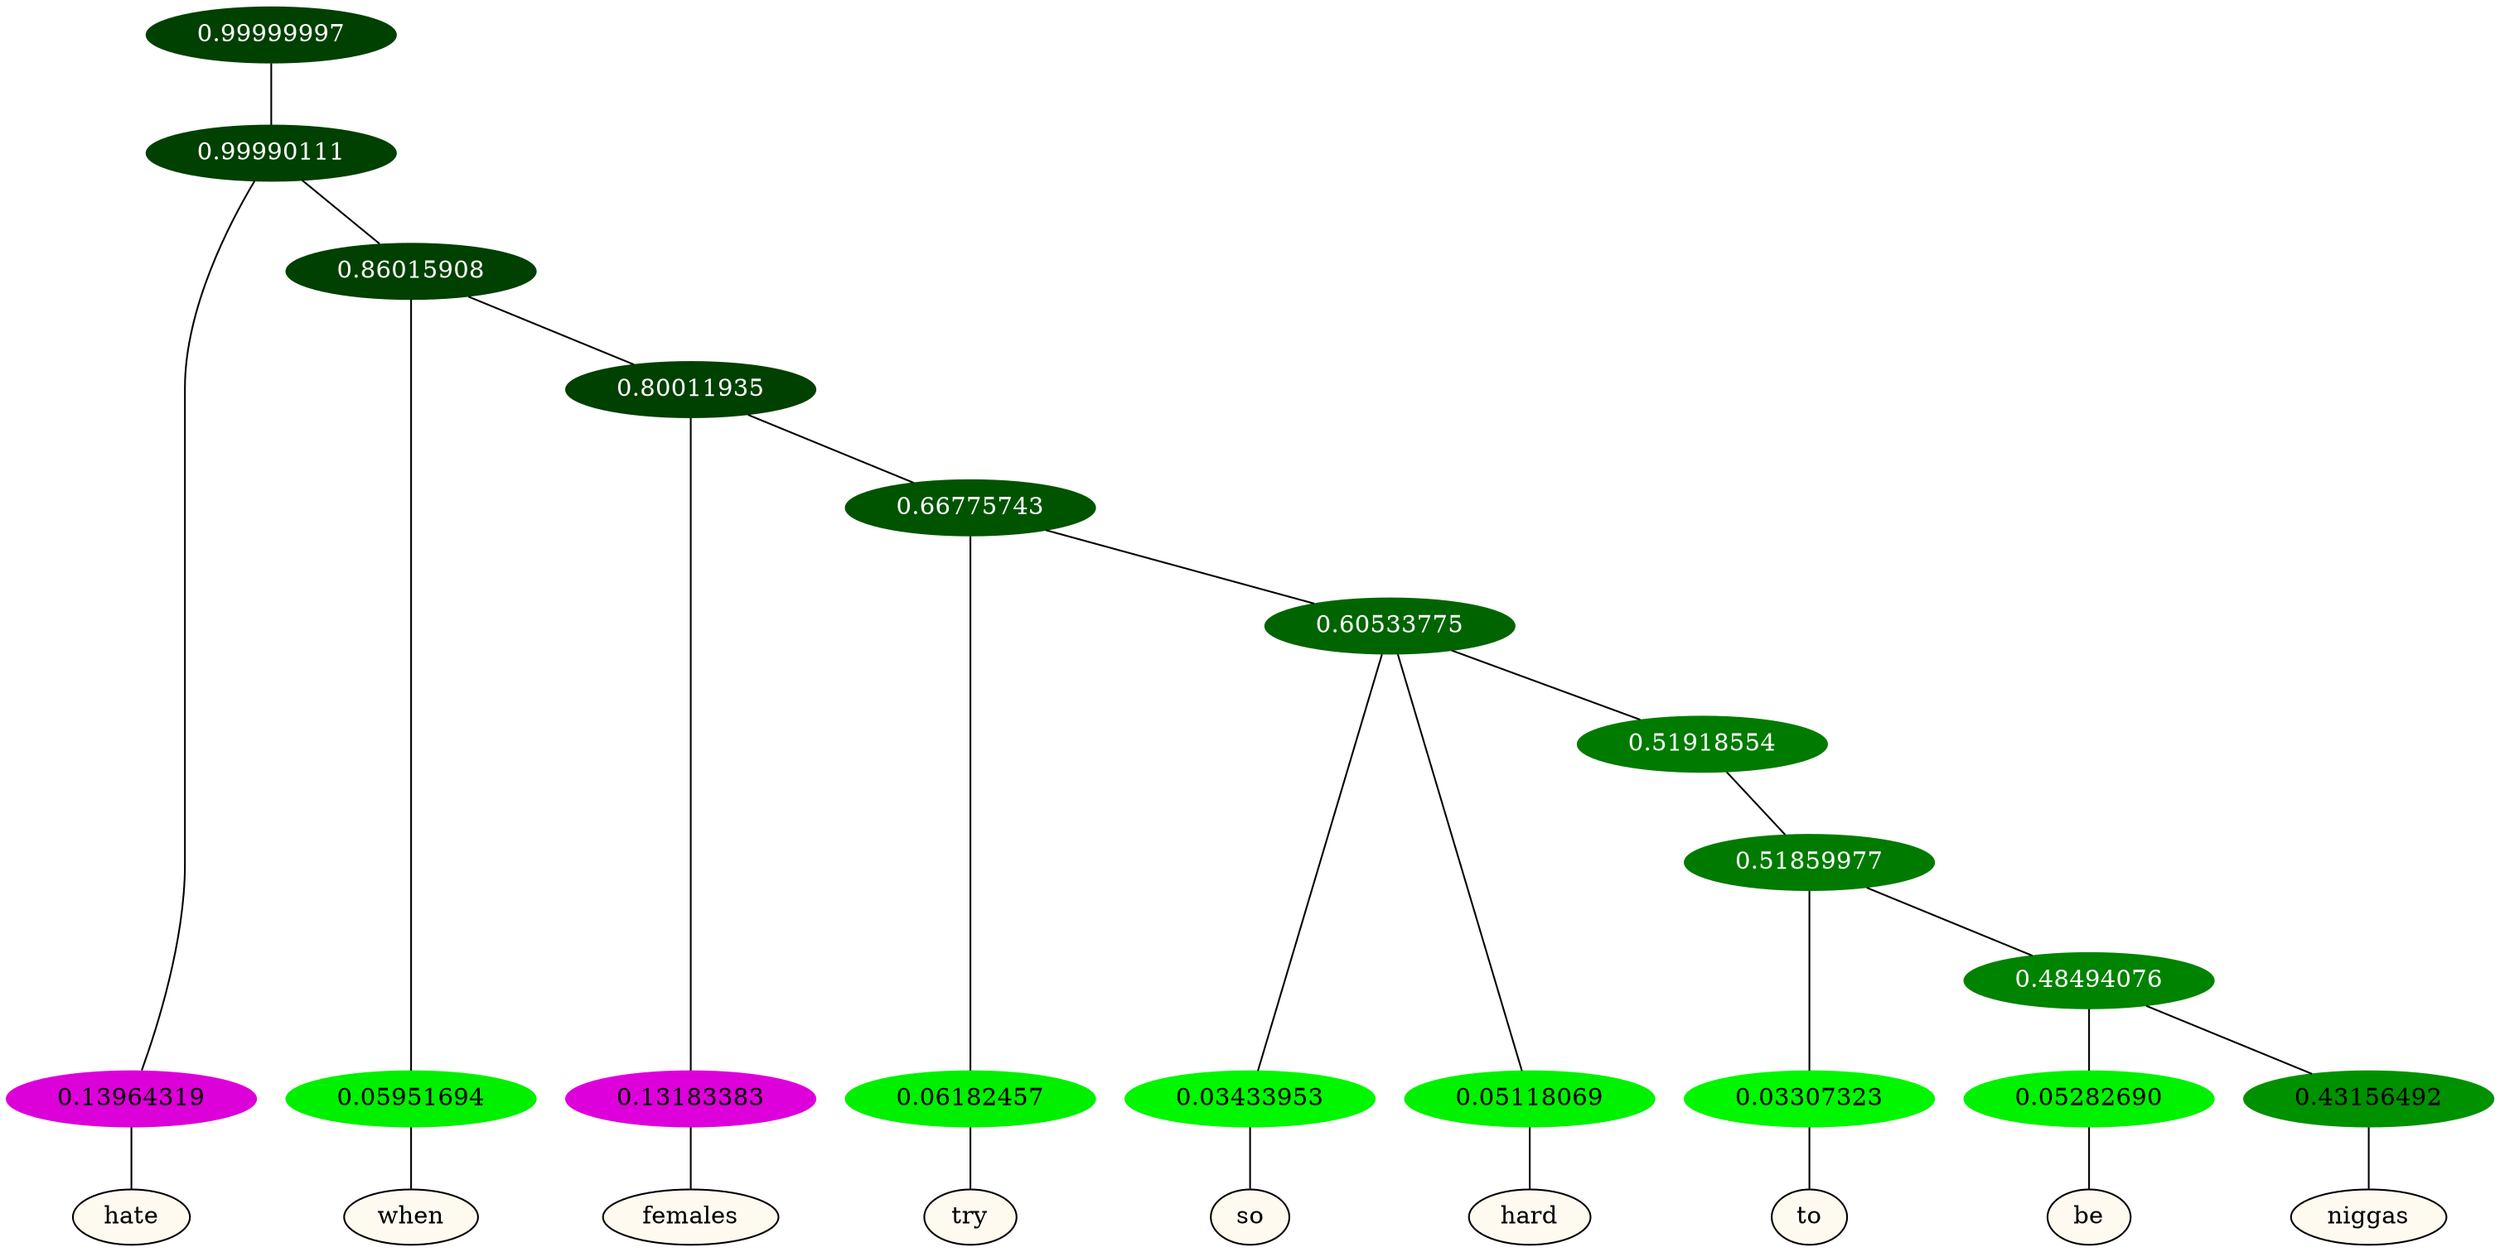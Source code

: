 graph {
	node [format=png height=0.15 nodesep=0.001 ordering=out overlap=prism overlap_scaling=0.01 ranksep=0.001 ratio=0.2 style=filled width=0.15]
	{
		rank=same
		a_w_2 [label=hate color=black fillcolor=floralwhite style="filled,solid"]
		a_w_4 [label=when color=black fillcolor=floralwhite style="filled,solid"]
		a_w_6 [label=females color=black fillcolor=floralwhite style="filled,solid"]
		a_w_8 [label=try color=black fillcolor=floralwhite style="filled,solid"]
		a_w_10 [label=so color=black fillcolor=floralwhite style="filled,solid"]
		a_w_11 [label=hard color=black fillcolor=floralwhite style="filled,solid"]
		a_w_14 [label=to color=black fillcolor=floralwhite style="filled,solid"]
		a_w_16 [label=be color=black fillcolor=floralwhite style="filled,solid"]
		a_w_17 [label=niggas color=black fillcolor=floralwhite style="filled,solid"]
	}
	a_n_2 -- a_w_2
	a_n_4 -- a_w_4
	a_n_6 -- a_w_6
	a_n_8 -- a_w_8
	a_n_10 -- a_w_10
	a_n_11 -- a_w_11
	a_n_14 -- a_w_14
	a_n_16 -- a_w_16
	a_n_17 -- a_w_17
	{
		rank=same
		a_n_2 [label=0.13964319 color="0.835 1.000 0.860" fontcolor=black]
		a_n_4 [label=0.05951694 color="0.334 1.000 0.940" fontcolor=black]
		a_n_6 [label=0.13183383 color="0.835 1.000 0.868" fontcolor=black]
		a_n_8 [label=0.06182457 color="0.334 1.000 0.938" fontcolor=black]
		a_n_10 [label=0.03433953 color="0.334 1.000 0.966" fontcolor=black]
		a_n_11 [label=0.05118069 color="0.334 1.000 0.949" fontcolor=black]
		a_n_14 [label=0.03307323 color="0.334 1.000 0.967" fontcolor=black]
		a_n_16 [label=0.05282690 color="0.334 1.000 0.947" fontcolor=black]
		a_n_17 [label=0.43156492 color="0.334 1.000 0.568" fontcolor=black]
	}
	a_n_0 [label=0.99999997 color="0.334 1.000 0.250" fontcolor=grey99]
	a_n_1 [label=0.99990111 color="0.334 1.000 0.250" fontcolor=grey99]
	a_n_0 -- a_n_1
	a_n_1 -- a_n_2
	a_n_3 [label=0.86015908 color="0.334 1.000 0.250" fontcolor=grey99]
	a_n_1 -- a_n_3
	a_n_3 -- a_n_4
	a_n_5 [label=0.80011935 color="0.334 1.000 0.250" fontcolor=grey99]
	a_n_3 -- a_n_5
	a_n_5 -- a_n_6
	a_n_7 [label=0.66775743 color="0.334 1.000 0.332" fontcolor=grey99]
	a_n_5 -- a_n_7
	a_n_7 -- a_n_8
	a_n_9 [label=0.60533775 color="0.334 1.000 0.395" fontcolor=grey99]
	a_n_7 -- a_n_9
	a_n_9 -- a_n_10
	a_n_9 -- a_n_11
	a_n_12 [label=0.51918554 color="0.334 1.000 0.481" fontcolor=grey99]
	a_n_9 -- a_n_12
	a_n_13 [label=0.51859977 color="0.334 1.000 0.481" fontcolor=grey99]
	a_n_12 -- a_n_13
	a_n_13 -- a_n_14
	a_n_15 [label=0.48494076 color="0.334 1.000 0.515" fontcolor=grey99]
	a_n_13 -- a_n_15
	a_n_15 -- a_n_16
	a_n_15 -- a_n_17
}
